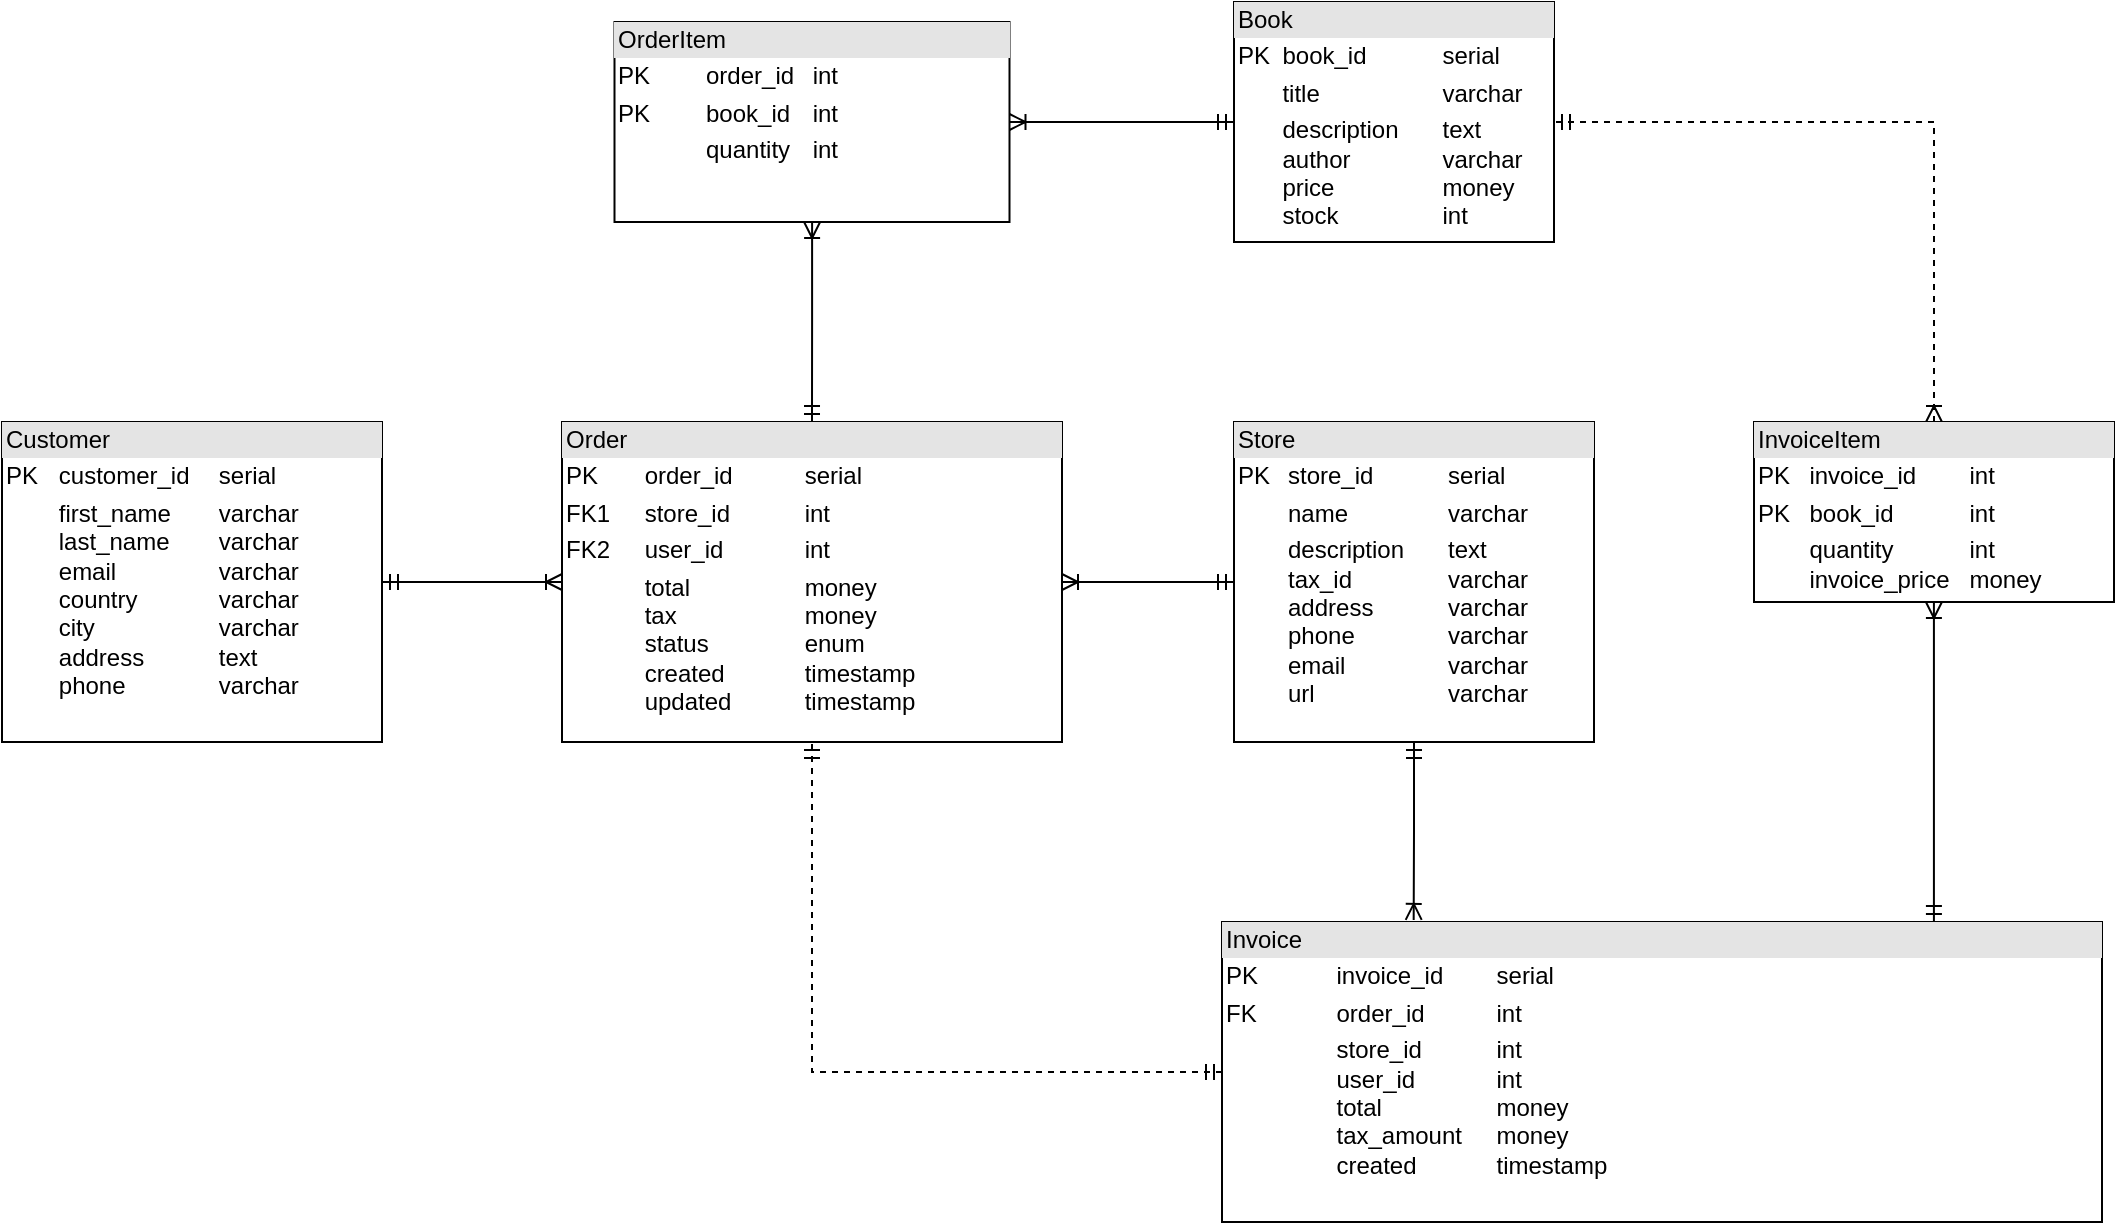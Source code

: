 <mxfile version="25.0.1">
  <diagram name="Page-1" id="2ca16b54-16f6-2749-3443-fa8db7711227">
    <mxGraphModel dx="1664" dy="1964" grid="1" gridSize="10" guides="1" tooltips="1" connect="1" arrows="1" fold="1" page="1" pageScale="1" pageWidth="1100" pageHeight="850" background="none" math="0" shadow="0">
      <root>
        <mxCell id="0" />
        <mxCell id="1" parent="0" />
        <mxCell id="2ed32ef02a7f4228-1" value="&lt;div style=&quot;box-sizing:border-box;width:100%;background:#e4e4e4;padding:2px;&quot;&gt;Customer&lt;/div&gt;&lt;table cellspacing=&quot;0&quot; cellpadding=&quot;2&quot; style=&quot;width:100%;font-size:1em;&quot;&gt;&lt;tbody&gt;&lt;tr&gt;&lt;td&gt;PK&lt;/td&gt;&lt;td&gt;customer_id&lt;span style=&quot;white-space: pre;&quot;&gt;&lt;span style=&quot;white-space: pre;&quot;&gt;&#x9;serial&lt;/span&gt;&lt;/span&gt;&lt;/td&gt;&lt;/tr&gt;&lt;tr&gt;&lt;td&gt;&lt;br&gt;&lt;/td&gt;&lt;td&gt;first_name&lt;span style=&quot;white-space: pre;&quot;&gt;&#x9;&lt;/span&gt;varchar&lt;br&gt;last_name&lt;span style=&quot;white-space: pre;&quot;&gt;&#x9;&lt;/span&gt;varchar&lt;br&gt;email&lt;span style=&quot;white-space: pre;&quot;&gt;&#x9;&lt;/span&gt;&lt;span style=&quot;white-space: pre;&quot;&gt;&#x9;&lt;/span&gt;varchar&lt;br&gt;country&lt;span style=&quot;white-space: pre;&quot;&gt;&#x9;&lt;/span&gt;&lt;span style=&quot;white-space: pre;&quot;&gt;&#x9;&lt;/span&gt;varchar&lt;br&gt;city&lt;span style=&quot;white-space: pre;&quot;&gt;&#x9;&lt;/span&gt;&lt;span style=&quot;white-space: pre;&quot;&gt;&#x9;&lt;/span&gt;&lt;span style=&quot;white-space: pre;&quot;&gt;&#x9;&lt;/span&gt;varchar&lt;br&gt;address&lt;span style=&quot;white-space: pre;&quot;&gt;&#x9;&lt;/span&gt;&lt;span style=&quot;white-space: pre;&quot;&gt;&#x9;&lt;/span&gt;text&lt;br&gt;phone&lt;span style=&quot;white-space: pre;&quot;&gt;&#x9;&lt;/span&gt;&lt;span style=&quot;white-space: pre;&quot;&gt;&#x9;&lt;/span&gt;varchar&lt;/td&gt;&lt;/tr&gt;&lt;tr&gt;&lt;td&gt;&lt;/td&gt;&lt;td&gt;&lt;br&gt;&lt;br&gt;&lt;/td&gt;&lt;/tr&gt;&lt;/tbody&gt;&lt;/table&gt;" style="verticalAlign=top;align=left;overflow=fill;html=1;rounded=0;shadow=0;comic=0;labelBackgroundColor=none;strokeWidth=1;fontFamily=Helvetica;fontSize=12" parent="1" vertex="1">
          <mxGeometry x="14" y="90" width="190" height="160" as="geometry" />
        </mxCell>
        <mxCell id="zAKk5Vj_SALi7lIbkX37-5" value="&lt;div style=&quot;box-sizing:border-box;width:100%;background:#e4e4e4;padding:2px;&quot;&gt;Book&lt;span style=&quot;white-space: pre;&quot;&gt;&#x9;&lt;/span&gt;&lt;/div&gt;&lt;table style=&quot;width:100%;font-size:1em;&quot; cellpadding=&quot;2&quot; cellspacing=&quot;0&quot;&gt;&lt;tbody&gt;&lt;tr&gt;&lt;td&gt;PK&lt;/td&gt;&lt;td&gt;book_id&lt;span style=&quot;white-space: pre;&quot;&gt;&#x9;&lt;span style=&quot;white-space: pre;&quot;&gt;&#x9;serial&lt;/span&gt;&lt;/span&gt;&lt;br&gt;&lt;/td&gt;&lt;/tr&gt;&lt;tr&gt;&lt;td&gt;&lt;br&gt;&lt;/td&gt;&lt;td&gt;title&lt;span style=&quot;white-space: pre;&quot;&gt;&#x9;&lt;span style=&quot;white-space: pre;&quot;&gt;&#x9;&lt;/span&gt;&lt;span style=&quot;white-space: pre;&quot;&gt;&#x9;&lt;/span&gt;&lt;/span&gt;varchar&lt;/td&gt;&lt;/tr&gt;&lt;tr&gt;&lt;td&gt;&lt;/td&gt;&lt;td&gt;description&lt;span style=&quot;white-space: pre;&quot;&gt;&#x9;&lt;/span&gt;text&lt;br&gt;author&lt;span style=&quot;white-space: pre;&quot;&gt;&#x9;&lt;/span&gt;&lt;span style=&quot;white-space: pre;&quot;&gt;&#x9;&lt;/span&gt;varchar&lt;br&gt;price&lt;span style=&quot;white-space: pre;&quot;&gt;&#x9;&lt;span style=&quot;white-space: pre;&quot;&gt;&#x9;money&lt;/span&gt;&lt;/span&gt;&lt;br&gt;stock&lt;span style=&quot;white-space: pre;&quot;&gt;&#x9;&lt;/span&gt;&lt;span style=&quot;white-space: pre;&quot;&gt;&#x9;&lt;/span&gt;int&lt;br&gt;&lt;/td&gt;&lt;/tr&gt;&lt;/tbody&gt;&lt;/table&gt;" style="verticalAlign=top;align=left;overflow=fill;html=1;whiteSpace=wrap;" parent="1" vertex="1">
          <mxGeometry x="630" y="-120" width="160" height="120" as="geometry" />
        </mxCell>
        <mxCell id="zAKk5Vj_SALi7lIbkX37-15" value="" style="edgeStyle=orthogonalEdgeStyle;rounded=0;orthogonalLoop=1;jettySize=auto;html=1;startArrow=ERoneToMany;startFill=0;endArrow=ERmandOne;endFill=0;" parent="1" source="zAKk5Vj_SALi7lIbkX37-7" target="2ed32ef02a7f4228-1" edge="1">
          <mxGeometry relative="1" as="geometry" />
        </mxCell>
        <mxCell id="zAKk5Vj_SALi7lIbkX37-7" value="&lt;div style=&quot;box-sizing:border-box;width:100%;background:#e4e4e4;padding:2px;&quot;&gt;Order&lt;br&gt;&lt;/div&gt;&lt;table style=&quot;width:100%;font-size:1em;&quot; cellpadding=&quot;2&quot; cellspacing=&quot;0&quot;&gt;&lt;tbody&gt;&lt;tr&gt;&lt;td&gt;PK&lt;/td&gt;&lt;td&gt;order_id&lt;span style=&quot;white-space: pre;&quot;&gt;&#x9;&lt;span style=&quot;white-space: pre;&quot;&gt;&#x9;serial&lt;/span&gt;&lt;/span&gt;&lt;/td&gt;&lt;/tr&gt;&lt;tr&gt;&lt;td&gt;FK1&lt;br&gt;&lt;/td&gt;&lt;td&gt;store_id&lt;span style=&quot;white-space: pre;&quot;&gt;&#x9;&lt;/span&gt;&lt;span style=&quot;white-space: pre;&quot;&gt;&#x9;&lt;/span&gt;int&lt;br&gt;&lt;/td&gt;&lt;/tr&gt;&lt;tr&gt;&lt;td&gt;FK2&lt;/td&gt;&lt;td&gt;user_id&lt;span style=&quot;white-space: pre;&quot;&gt;&#x9;&lt;span style=&quot;white-space: pre;&quot;&gt;&#x9;&lt;/span&gt;&lt;/span&gt;int&lt;br&gt;&lt;/td&gt;&lt;/tr&gt;&lt;tr&gt;&lt;td&gt;&lt;br&gt;&lt;br&gt;&lt;/td&gt;&lt;td&gt;total&lt;span style=&quot;white-space: pre;&quot;&gt;&#x9;&lt;/span&gt;&lt;span style=&quot;white-space: pre;&quot;&gt;&#x9;&lt;span style=&quot;white-space: pre;&quot;&gt;&#x9;money&lt;/span&gt;&lt;/span&gt;&lt;br&gt;tax&lt;span style=&quot;white-space: pre;&quot;&gt;&#x9;&lt;/span&gt;&lt;span style=&quot;white-space: pre;&quot;&gt;&#x9;&lt;span style=&quot;white-space: pre;&quot;&gt;&#x9;money&lt;/span&gt;&lt;/span&gt;&lt;br&gt;status&lt;span style=&quot;white-space: pre;&quot;&gt;&#x9;&lt;span style=&quot;white-space: pre;&quot;&gt;&#x9;&lt;/span&gt;&lt;/span&gt;enum&lt;br&gt;created&lt;span style=&quot;white-space: pre;&quot;&gt;&#x9;&lt;span style=&quot;white-space: pre;&quot;&gt;&#x9;timestamp&lt;/span&gt;&lt;/span&gt;&lt;br&gt;updated&lt;span style=&quot;white-space: pre;&quot;&gt;&#x9;&lt;span style=&quot;white-space: pre;&quot;&gt;&#x9;&lt;/span&gt;&lt;/span&gt;&lt;span style=&quot;white-space: pre;&quot;&gt;&lt;span style=&quot;white-space: pre;&quot;&gt;timestamp&lt;/span&gt;&lt;/span&gt;&lt;/td&gt;&lt;/tr&gt;&lt;/tbody&gt;&lt;/table&gt;" style="verticalAlign=top;align=left;overflow=fill;html=1;whiteSpace=wrap;" parent="1" vertex="1">
          <mxGeometry x="294" y="90" width="250" height="160" as="geometry" />
        </mxCell>
        <mxCell id="zAKk5Vj_SALi7lIbkX37-13" value="" style="edgeStyle=orthogonalEdgeStyle;rounded=0;orthogonalLoop=1;jettySize=auto;html=1;entryX=0.5;entryY=0;entryDx=0;entryDy=0;startArrow=ERoneToMany;startFill=0;endArrow=ERmandOne;endFill=0;" parent="1" source="zAKk5Vj_SALi7lIbkX37-9" target="zAKk5Vj_SALi7lIbkX37-7" edge="1">
          <mxGeometry relative="1" as="geometry">
            <mxPoint x="411.5" y="-10" as="targetPoint" />
          </mxGeometry>
        </mxCell>
        <mxCell id="zAKk5Vj_SALi7lIbkX37-16" value="" style="edgeStyle=orthogonalEdgeStyle;rounded=0;orthogonalLoop=1;jettySize=auto;html=1;startArrow=ERoneToMany;startFill=0;endArrow=ERmandOne;endFill=0;" parent="1" source="zAKk5Vj_SALi7lIbkX37-9" target="zAKk5Vj_SALi7lIbkX37-5" edge="1">
          <mxGeometry relative="1" as="geometry" />
        </mxCell>
        <mxCell id="zAKk5Vj_SALi7lIbkX37-9" value="&lt;div style=&quot;box-sizing:border-box;width:100%;background:#e4e4e4;padding:2px;&quot;&gt;OrderItem&lt;/div&gt;&lt;table style=&quot;width:100%;font-size:1em;&quot; cellpadding=&quot;2&quot; cellspacing=&quot;0&quot;&gt;&lt;tbody&gt;&lt;tr&gt;&lt;td&gt;PK&lt;/td&gt;&lt;td&gt;order_id&lt;span style=&quot;white-space: pre;&quot;&gt;&#x9;int&lt;/span&gt;&lt;/td&gt;&lt;/tr&gt;&lt;tr&gt;&lt;td&gt;PK&lt;/td&gt;&lt;td&gt;book_id&lt;span style=&quot;white-space: pre;&quot;&gt;&#x9;&lt;/span&gt;int&lt;/td&gt;&lt;/tr&gt;&lt;tr&gt;&lt;td&gt;&lt;/td&gt;&lt;td&gt;quantity&lt;span style=&quot;white-space: pre;&quot;&gt;&#x9;&lt;/span&gt;int&lt;/td&gt;&lt;/tr&gt;&lt;/tbody&gt;&lt;/table&gt;" style="verticalAlign=top;align=left;overflow=fill;html=1;whiteSpace=wrap;" parent="1" vertex="1">
          <mxGeometry x="320.25" y="-110" width="197.5" height="100" as="geometry" />
        </mxCell>
        <mxCell id="zAKk5Vj_SALi7lIbkX37-31" style="edgeStyle=orthogonalEdgeStyle;rounded=0;orthogonalLoop=1;jettySize=auto;html=1;entryX=0.5;entryY=1;entryDx=0;entryDy=0;startArrow=ERmandOne;startFill=0;endArrow=ERmandOne;endFill=0;dashed=1;" parent="1" source="zAKk5Vj_SALi7lIbkX37-11" target="zAKk5Vj_SALi7lIbkX37-7" edge="1">
          <mxGeometry relative="1" as="geometry" />
        </mxCell>
        <mxCell id="zAKk5Vj_SALi7lIbkX37-11" value="&lt;div style=&quot;box-sizing:border-box;width:100%;background:#e4e4e4;padding:2px;&quot;&gt;Invoice&lt;br&gt;&lt;/div&gt;&lt;table style=&quot;width:100%;font-size:1em;&quot; cellpadding=&quot;2&quot; cellspacing=&quot;0&quot;&gt;&lt;tbody&gt;&lt;tr&gt;&lt;td&gt;PK&lt;/td&gt;&lt;td&gt;invoice_id&lt;span style=&quot;white-space: pre;&quot;&gt;&#x9;serial&lt;/span&gt;&lt;/td&gt;&lt;/tr&gt;&lt;tr&gt;&lt;td&gt;FK&lt;/td&gt;&lt;td&gt;order_id&lt;span style=&quot;white-space: pre;&quot;&gt;&#x9;&lt;/span&gt;&lt;span style=&quot;white-space: pre;&quot;&gt;&#x9;&lt;/span&gt;int&lt;/td&gt;&lt;/tr&gt;&lt;tr&gt;&lt;td&gt;&lt;/td&gt;&lt;td&gt;store_id&lt;span style=&quot;white-space: pre;&quot;&gt;&#x9;&lt;/span&gt;&lt;span style=&quot;white-space: pre;&quot;&gt;&#x9;&lt;/span&gt;int&lt;br&gt;user_id&lt;span style=&quot;white-space: pre;&quot;&gt;&#x9;&lt;/span&gt;&lt;span style=&quot;white-space: pre;&quot;&gt;&#x9;&lt;/span&gt;int&lt;br&gt;total&lt;span style=&quot;white-space: pre;&quot;&gt;&#x9;&lt;/span&gt;&lt;span style=&quot;white-space: pre;&quot;&gt;&#x9;&lt;/span&gt;&lt;span style=&quot;white-space: pre;&quot;&gt;&#x9;money&lt;/span&gt;&lt;br&gt;tax_amount&lt;span style=&quot;white-space: pre;&quot;&gt;&#x9;money&lt;/span&gt;&lt;br&gt;created&lt;span style=&quot;white-space: pre;&quot;&gt;&#x9;&lt;/span&gt;&lt;span style=&quot;white-space: pre;&quot;&gt;&#x9;timestamp&lt;/span&gt;&lt;br&gt;&lt;/td&gt;&lt;/tr&gt;&lt;/tbody&gt;&lt;/table&gt;" style="verticalAlign=top;align=left;overflow=fill;html=1;whiteSpace=wrap;" parent="1" vertex="1">
          <mxGeometry x="624" y="340" width="440" height="150" as="geometry" />
        </mxCell>
        <mxCell id="zAKk5Vj_SALi7lIbkX37-21" value="" style="edgeStyle=orthogonalEdgeStyle;rounded=0;orthogonalLoop=1;jettySize=auto;html=1;startArrow=ERoneToMany;startFill=0;endArrow=ERmandOne;endFill=0;entryX=0.809;entryY=0;entryDx=0;entryDy=0;entryPerimeter=0;" parent="1" source="zAKk5Vj_SALi7lIbkX37-17" target="zAKk5Vj_SALi7lIbkX37-11" edge="1">
          <mxGeometry relative="1" as="geometry" />
        </mxCell>
        <mxCell id="zAKk5Vj_SALi7lIbkX37-30" style="edgeStyle=orthogonalEdgeStyle;rounded=0;orthogonalLoop=1;jettySize=auto;html=1;entryX=1;entryY=0.5;entryDx=0;entryDy=0;endArrow=ERmandOne;endFill=0;startArrow=ERoneToMany;startFill=0;dashed=1;exitX=0.5;exitY=0;exitDx=0;exitDy=0;" parent="1" source="zAKk5Vj_SALi7lIbkX37-17" target="zAKk5Vj_SALi7lIbkX37-5" edge="1">
          <mxGeometry relative="1" as="geometry" />
        </mxCell>
        <mxCell id="zAKk5Vj_SALi7lIbkX37-27" value="" style="edgeStyle=orthogonalEdgeStyle;rounded=0;orthogonalLoop=1;jettySize=auto;html=1;endArrow=ERoneToMany;endFill=0;startArrow=ERmandOne;startFill=0;exitX=0.5;exitY=1;exitDx=0;exitDy=0;entryX=0.286;entryY=-0.007;entryDx=0;entryDy=0;entryPerimeter=0;" parent="1" source="zAKk5Vj_SALi7lIbkX37-18" edge="1">
          <mxGeometry relative="1" as="geometry">
            <Array as="points" />
            <mxPoint x="719.84" y="338.95" as="targetPoint" />
          </mxGeometry>
        </mxCell>
        <mxCell id="itJ6pgkN3HOVJhpXqjli-3" value="" style="edgeStyle=orthogonalEdgeStyle;rounded=0;orthogonalLoop=1;jettySize=auto;html=1;endArrow=ERoneToMany;endFill=0;startArrow=ERmandOne;startFill=0;" edge="1" parent="1" source="zAKk5Vj_SALi7lIbkX37-18" target="zAKk5Vj_SALi7lIbkX37-7">
          <mxGeometry relative="1" as="geometry" />
        </mxCell>
        <mxCell id="zAKk5Vj_SALi7lIbkX37-18" value="&lt;div style=&quot;box-sizing:border-box;width:100%;background:#e4e4e4;padding:2px;&quot;&gt;Store&lt;br&gt;&lt;/div&gt;&lt;table style=&quot;width:100%;font-size:1em;&quot; cellpadding=&quot;2&quot; cellspacing=&quot;0&quot;&gt;&lt;tbody&gt;&lt;tr&gt;&lt;td&gt;PK&lt;/td&gt;&lt;td&gt;store_id&lt;span style=&quot;white-space: pre;&quot;&gt;&#x9;&lt;/span&gt;&lt;span style=&quot;white-space: pre;&quot;&gt;&#x9;serial&lt;/span&gt;&lt;br&gt;&lt;/td&gt;&lt;/tr&gt;&lt;tr&gt;&lt;td&gt;&lt;br&gt;&lt;/td&gt;&lt;td&gt;name&lt;span style=&quot;white-space: pre;&quot;&gt;&#x9;&lt;span style=&quot;white-space: pre;&quot;&gt;&#x9;&lt;/span&gt;&lt;/span&gt;varchar&lt;/td&gt;&lt;/tr&gt;&lt;tr&gt;&lt;td&gt;&lt;/td&gt;&lt;td&gt;description&lt;span style=&quot;white-space: pre;&quot;&gt;&#x9;&lt;/span&gt;text&lt;br&gt;tax_id&lt;span style=&quot;white-space: pre;&quot;&gt;&#x9;&lt;/span&gt;&lt;span style=&quot;white-space: pre;&quot;&gt;&#x9;&lt;/span&gt;varchar&lt;br&gt;address&lt;span style=&quot;white-space: pre;&quot;&gt;&#x9;&lt;/span&gt;&lt;span style=&quot;white-space: pre;&quot;&gt;&#x9;&lt;/span&gt;varchar&lt;br&gt;phone&lt;span style=&quot;white-space: pre;&quot;&gt;&#x9;&lt;/span&gt;&lt;span style=&quot;white-space: pre;&quot;&gt;&#x9;&lt;/span&gt;varchar&lt;br&gt;email&lt;span style=&quot;white-space: pre;&quot;&gt;&#x9;&lt;/span&gt;&lt;span style=&quot;white-space: pre;&quot;&gt;&#x9;&lt;/span&gt;varchar&lt;br&gt;url&lt;span style=&quot;white-space: pre;&quot;&gt;&#x9;&lt;/span&gt;&lt;span style=&quot;white-space: pre;&quot;&gt;&#x9;&lt;/span&gt;&lt;span style=&quot;white-space: pre;&quot;&gt;&#x9;&lt;/span&gt;varchar&lt;br&gt;&lt;/td&gt;&lt;/tr&gt;&lt;/tbody&gt;&lt;/table&gt;" style="verticalAlign=top;align=left;overflow=fill;html=1;whiteSpace=wrap;" parent="1" vertex="1">
          <mxGeometry x="630" y="90" width="180" height="160" as="geometry" />
        </mxCell>
        <mxCell id="zAKk5Vj_SALi7lIbkX37-17" value="&lt;div style=&quot;box-sizing:border-box;width:100%;background:#e4e4e4;padding:2px;&quot;&gt;InvoiceItem&lt;br&gt;&lt;/div&gt;&lt;table style=&quot;width:100%;font-size:1em;&quot; cellpadding=&quot;2&quot; cellspacing=&quot;0&quot;&gt;&lt;tbody&gt;&lt;tr&gt;&lt;td&gt;PK&lt;/td&gt;&lt;td&gt;invoice_id&lt;span style=&quot;white-space: pre;&quot;&gt;&#x9;&lt;/span&gt;&lt;span style=&quot;white-space: pre;&quot;&gt;int&lt;/span&gt;&lt;/td&gt;&lt;/tr&gt;&lt;tr&gt;&lt;td&gt;PK&lt;/td&gt;&lt;td&gt;book_id&lt;span style=&quot;white-space: pre;&quot;&gt;&#x9;&lt;/span&gt;&lt;span style=&quot;white-space: pre;&quot;&gt;&#x9;&lt;/span&gt;int&lt;/td&gt;&lt;/tr&gt;&lt;tr&gt;&lt;td&gt;&lt;/td&gt;&lt;td&gt;quantity&lt;span style=&quot;white-space: pre;&quot;&gt;&#x9;&lt;/span&gt;&lt;span style=&quot;white-space: pre;&quot;&gt;&#x9;&lt;/span&gt;int&lt;br&gt;invoice_price&lt;span style=&quot;white-space: pre;&quot;&gt;&#x9;money&lt;/span&gt;&lt;br&gt;&lt;/td&gt;&lt;/tr&gt;&lt;/tbody&gt;&lt;/table&gt;" style="verticalAlign=top;align=left;overflow=fill;html=1;whiteSpace=wrap;" parent="1" vertex="1">
          <mxGeometry x="890" y="90" width="180" height="90" as="geometry" />
        </mxCell>
      </root>
    </mxGraphModel>
  </diagram>
</mxfile>
